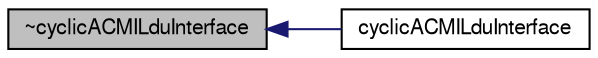 digraph "~cyclicACMILduInterface"
{
  bgcolor="transparent";
  edge [fontname="FreeSans",fontsize="10",labelfontname="FreeSans",labelfontsize="10"];
  node [fontname="FreeSans",fontsize="10",shape=record];
  rankdir="LR";
  Node4 [label="~cyclicACMILduInterface",height=0.2,width=0.4,color="black", fillcolor="grey75", style="filled", fontcolor="black"];
  Node4 -> Node5 [dir="back",color="midnightblue",fontsize="10",style="solid",fontname="FreeSans"];
  Node5 [label="cyclicACMILduInterface",height=0.2,width=0.4,color="black",URL="$a24910.html#a3beb661874c9c59394a7c14da7f27145",tooltip="Construct null. "];
}
